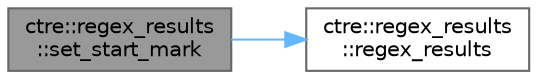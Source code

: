 digraph "ctre::regex_results::set_start_mark"
{
 // LATEX_PDF_SIZE
  bgcolor="transparent";
  edge [fontname=Helvetica,fontsize=10,labelfontname=Helvetica,labelfontsize=10];
  node [fontname=Helvetica,fontsize=10,shape=box,height=0.2,width=0.4];
  rankdir="LR";
  Node1 [id="Node000001",label="ctre::regex_results\l::set_start_mark",height=0.2,width=0.4,color="gray40", fillcolor="grey60", style="filled", fontcolor="black",tooltip=" "];
  Node1 -> Node2 [id="edge2_Node000001_Node000002",color="steelblue1",style="solid",tooltip=" "];
  Node2 [id="Node000002",label="ctre::regex_results\l::regex_results",height=0.2,width=0.4,color="grey40", fillcolor="white", style="filled",URL="$classctre_1_1regex__results.html#a4317d2403f5039024f5286e6e77b2b65",tooltip=" "];
}
